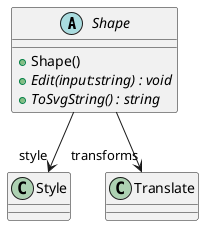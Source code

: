 @startuml
abstract class Shape {
    + Shape()
    + {abstract} Edit(input:string) : void
    + {abstract} ToSvgString() : string
}
Shape --> "style" Style
Shape --> "transforms" Translate
@enduml
